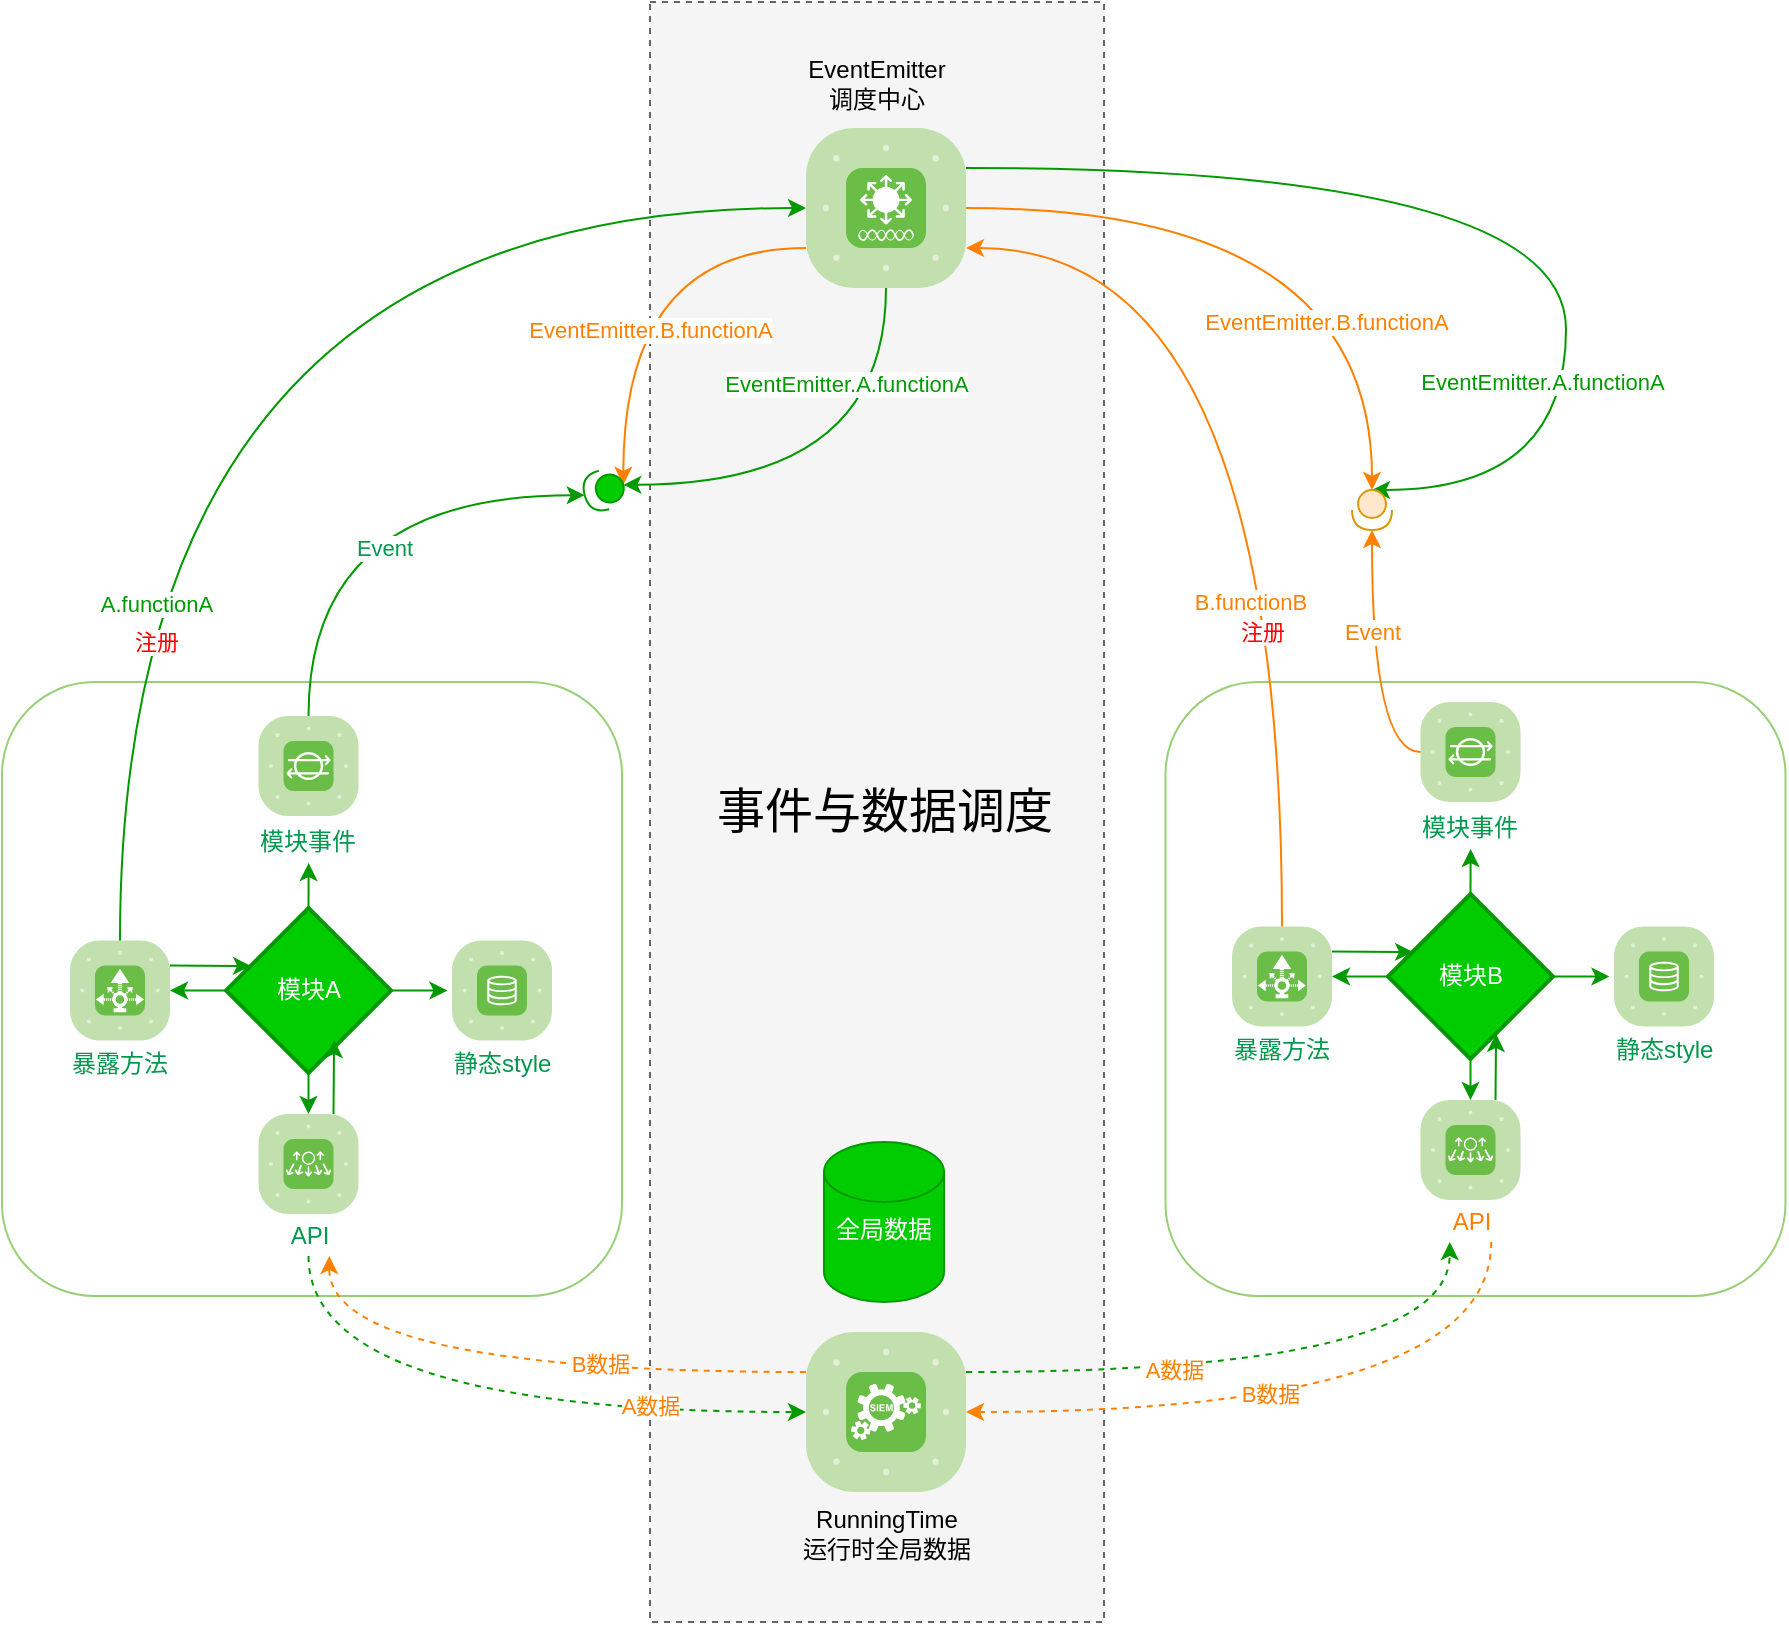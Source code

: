 <mxfile version="15.2.7" type="device"><diagram id="xFpulZ63AXCAVQLSUpjq" name="Page-1"><mxGraphModel dx="1870" dy="1280" grid="1" gridSize="10" guides="1" tooltips="1" connect="1" arrows="1" fold="1" page="1" pageScale="1" pageWidth="827" pageHeight="1169" math="0" shadow="0"><root><mxCell id="0"/><mxCell id="1" parent="0"/><mxCell id="CxOz0uFsWEBDVMfer28Z-1" value="" style="rounded=0;whiteSpace=wrap;html=1;shadow=0;sketch=0;pointerEvents=1;fontSize=24;fontColor=#333333;strokeColor=#666666;fillColor=#f5f5f5;align=center;verticalAlign=top;dashed=1;" vertex="1" parent="1"><mxGeometry x="401" y="130" width="227" height="810" as="geometry"/></mxCell><mxCell id="CxOz0uFsWEBDVMfer28Z-6" value="" style="verticalLabelPosition=bottom;sketch=0;html=1;fillColor=#6ABD46;strokeColor=#ffffff;verticalAlign=top;align=center;points=[[0.085,0.085,0],[0.915,0.085,0],[0.915,0.915,0],[0.085,0.915,0],[0.25,0,0],[0.5,0,0],[0.75,0,0],[1,0.25,0],[1,0.5,0],[1,0.75,0],[0.75,1,0],[0.5,1,0],[0.25,1,0],[0,0.75,0],[0,0.5,0],[0,0.25,0]];pointerEvents=1;shape=mxgraph.cisco_safe.compositeIcon;bgIcon=mxgraph.cisco_safe.architecture.generic_appliance;resIcon=mxgraph.cisco_safe.architecture.siem;" vertex="1" parent="1"><mxGeometry x="479" y="795" width="80" height="80" as="geometry"/></mxCell><mxCell id="CxOz0uFsWEBDVMfer28Z-7" value="RunningTime&lt;br&gt;运行时全局数据" style="text;html=1;strokeColor=none;fillColor=none;align=center;verticalAlign=middle;whiteSpace=wrap;rounded=0;" vertex="1" parent="1"><mxGeometry x="455.5" y="886" width="127" height="20" as="geometry"/></mxCell><mxCell id="CxOz0uFsWEBDVMfer28Z-8" style="edgeStyle=orthogonalEdgeStyle;curved=1;rounded=0;orthogonalLoop=1;jettySize=auto;html=1;exitX=0.5;exitY=1;exitDx=0;exitDy=0;exitPerimeter=0;entryX=0;entryY=0.5;entryDx=0;entryDy=0;entryPerimeter=0;fontSize=21;fontColor=#FF0000;strokeColor=#009900;" edge="1" parent="1" source="CxOz0uFsWEBDVMfer28Z-16" target="CxOz0uFsWEBDVMfer28Z-37"><mxGeometry relative="1" as="geometry"><Array as="points"><mxPoint x="519" y="371"/></Array></mxGeometry></mxCell><mxCell id="CxOz0uFsWEBDVMfer28Z-9" value="EventEmitter.A.functionA" style="edgeLabel;html=1;align=center;verticalAlign=middle;resizable=0;points=[];fontColor=#009900;" vertex="1" connectable="0" parent="CxOz0uFsWEBDVMfer28Z-8"><mxGeometry x="0.244" y="-10" relative="1" as="geometry"><mxPoint x="24" y="-41" as="offset"/></mxGeometry></mxCell><mxCell id="CxOz0uFsWEBDVMfer28Z-10" style="edgeStyle=orthogonalEdgeStyle;curved=1;rounded=0;orthogonalLoop=1;jettySize=auto;html=1;exitX=1;exitY=0.5;exitDx=0;exitDy=0;exitPerimeter=0;entryX=0;entryY=0.5;entryDx=0;entryDy=0;entryPerimeter=0;fontSize=21;fontColor=#FF0000;strokeColor=#FF8000;" edge="1" parent="1" source="CxOz0uFsWEBDVMfer28Z-16" target="CxOz0uFsWEBDVMfer28Z-59"><mxGeometry relative="1" as="geometry"/></mxCell><mxCell id="CxOz0uFsWEBDVMfer28Z-11" value="EventEmitter.B.functionA" style="edgeLabel;html=1;align=center;verticalAlign=middle;resizable=0;points=[];fontColor=#FF8000;" vertex="1" connectable="0" parent="CxOz0uFsWEBDVMfer28Z-10"><mxGeometry x="0.512" y="-23" relative="1" as="geometry"><mxPoint as="offset"/></mxGeometry></mxCell><mxCell id="CxOz0uFsWEBDVMfer28Z-12" style="edgeStyle=orthogonalEdgeStyle;curved=1;rounded=0;orthogonalLoop=1;jettySize=auto;html=1;exitX=0;exitY=0.75;exitDx=0;exitDy=0;exitPerimeter=0;entryX=0;entryY=0.5;entryDx=0;entryDy=0;entryPerimeter=0;fontSize=21;fontColor=#FF8000;strokeColor=#FF8000;" edge="1" parent="1" source="CxOz0uFsWEBDVMfer28Z-16" target="CxOz0uFsWEBDVMfer28Z-37"><mxGeometry relative="1" as="geometry"/></mxCell><mxCell id="CxOz0uFsWEBDVMfer28Z-13" value="EventEmitter.B.functionA" style="edgeLabel;html=1;align=center;verticalAlign=middle;resizable=0;points=[];fontColor=#FF8000;" vertex="1" connectable="0" parent="CxOz0uFsWEBDVMfer28Z-12"><mxGeometry x="0.262" y="13" relative="1" as="geometry"><mxPoint as="offset"/></mxGeometry></mxCell><mxCell id="CxOz0uFsWEBDVMfer28Z-14" style="edgeStyle=orthogonalEdgeStyle;curved=1;rounded=0;orthogonalLoop=1;jettySize=auto;html=1;exitX=1;exitY=0.25;exitDx=0;exitDy=0;exitPerimeter=0;entryX=0;entryY=0.5;entryDx=0;entryDy=0;entryPerimeter=0;fontSize=21;fontColor=#FF8000;strokeColor=#009900;" edge="1" parent="1" source="CxOz0uFsWEBDVMfer28Z-16" target="CxOz0uFsWEBDVMfer28Z-59"><mxGeometry relative="1" as="geometry"><Array as="points"><mxPoint x="859" y="213"/><mxPoint x="859" y="374"/></Array></mxGeometry></mxCell><mxCell id="CxOz0uFsWEBDVMfer28Z-15" value="&lt;span style=&quot;color: rgb(0 , 153 , 0)&quot;&gt;EventEmitter.A.functionA&lt;/span&gt;" style="edgeLabel;html=1;align=center;verticalAlign=middle;resizable=0;points=[];fontColor=#FF8000;" vertex="1" connectable="0" parent="CxOz0uFsWEBDVMfer28Z-14"><mxGeometry x="0.303" y="-6" relative="1" as="geometry"><mxPoint x="-6" y="43" as="offset"/></mxGeometry></mxCell><mxCell id="CxOz0uFsWEBDVMfer28Z-16" value="" style="verticalLabelPosition=bottom;sketch=0;html=1;fillColor=#6ABD46;strokeColor=#ffffff;verticalAlign=top;align=center;points=[[0.085,0.085,0],[0.915,0.085,0],[0.915,0.915,0],[0.085,0.915,0],[0.25,0,0],[0.5,0,0],[0.75,0,0],[1,0.25,0],[1,0.5,0],[1,0.75,0],[0.75,1,0],[0.5,1,0],[0.25,1,0],[0,0.75,0],[0,0.5,0],[0,0.25,0]];pointerEvents=1;shape=mxgraph.cisco_safe.compositeIcon;bgIcon=mxgraph.cisco_safe.architecture.generic_appliance;resIcon=mxgraph.cisco_safe.architecture.unified_access_switch;" vertex="1" parent="1"><mxGeometry x="479" y="193" width="80" height="80" as="geometry"/></mxCell><mxCell id="CxOz0uFsWEBDVMfer28Z-17" value="EventEmitter&lt;br&gt;调度中心" style="text;html=1;strokeColor=none;fillColor=none;align=center;verticalAlign=middle;whiteSpace=wrap;rounded=0;" vertex="1" parent="1"><mxGeometry x="451" y="161" width="127" height="20" as="geometry"/></mxCell><mxCell id="CxOz0uFsWEBDVMfer28Z-18" value="" style="group" vertex="1" connectable="0" parent="1"><mxGeometry x="138" y="487" width="278.25" height="290" as="geometry"/></mxCell><mxCell id="CxOz0uFsWEBDVMfer28Z-73" value="" style="rounded=1;whiteSpace=wrap;html=1;fontColor=#FF0000;strokeColor=#97D077;" vertex="1" parent="CxOz0uFsWEBDVMfer28Z-18"><mxGeometry x="-61" y="-17" width="310" height="307" as="geometry"/></mxCell><mxCell id="CxOz0uFsWEBDVMfer28Z-19" value="API" style="text;html=1;strokeColor=none;fillColor=none;align=center;verticalAlign=middle;whiteSpace=wrap;rounded=0;fontColor=#00994D;" vertex="1" parent="CxOz0uFsWEBDVMfer28Z-18"><mxGeometry x="71.5" y="249" width="41.5" height="21" as="geometry"/></mxCell><mxCell id="CxOz0uFsWEBDVMfer28Z-20" style="edgeStyle=orthogonalEdgeStyle;curved=1;rounded=0;orthogonalLoop=1;jettySize=auto;html=1;exitX=1;exitY=0.5;exitDx=0;exitDy=0;fontSize=21;fontColor=#00994D;strokeColor=#009900;" edge="1" parent="CxOz0uFsWEBDVMfer28Z-18" source="CxOz0uFsWEBDVMfer28Z-21"><mxGeometry x="-28" as="geometry"><mxPoint x="161.667" y="137.667" as="targetPoint"/></mxGeometry></mxCell><mxCell id="CxOz0uFsWEBDVMfer28Z-21" value="模块A" style="rhombus;whiteSpace=wrap;html=1;shadow=0;fillColor=#00CC00;strokeWidth=2;strokeColor=#009900;fontColor=#FFFFFF;" vertex="1" parent="CxOz0uFsWEBDVMfer28Z-18"><mxGeometry x="51" y="96" width="82.5" height="82.5" as="geometry"/></mxCell><mxCell id="CxOz0uFsWEBDVMfer28Z-22" value="暴露方法" style="text;html=1;strokeColor=none;fillColor=none;align=left;verticalAlign=middle;whiteSpace=wrap;rounded=0;fontColor=#00994D;" vertex="1" parent="CxOz0uFsWEBDVMfer28Z-18"><mxGeometry x="-28" y="163.5" width="54.5" height="21" as="geometry"/></mxCell><mxCell id="CxOz0uFsWEBDVMfer28Z-23" value="" style="verticalLabelPosition=bottom;sketch=0;html=1;fillColor=#6ABD46;strokeColor=#ffffff;verticalAlign=top;align=center;points=[[0.085,0.085,0],[0.915,0.085,0],[0.915,0.915,0],[0.085,0.915,0],[0.25,0,0],[0.5,0,0],[0.75,0,0],[1,0.25,0],[1,0.5,0],[1,0.75,0],[0.75,1,0],[0.5,1,0],[0.25,1,0],[0,0.75,0],[0,0.5,0],[0,0.25,0]];pointerEvents=1;shape=mxgraph.cisco_safe.compositeIcon;bgIcon=mxgraph.cisco_safe.architecture.generic_appliance;resIcon=mxgraph.cisco_safe.architecture.storage;fontColor=#00994D;" vertex="1" parent="CxOz0uFsWEBDVMfer28Z-18"><mxGeometry x="164" y="112.25" width="50" height="50" as="geometry"/></mxCell><mxCell id="CxOz0uFsWEBDVMfer28Z-24" value="" style="verticalLabelPosition=bottom;sketch=0;html=1;fillColor=#6ABD46;strokeColor=#ffffff;verticalAlign=top;align=center;points=[[0.085,0.085,0],[0.915,0.085,0],[0.915,0.915,0],[0.085,0.915,0],[0.25,0,0],[0.5,0,0],[0.75,0,0],[1,0.25,0],[1,0.5,0],[1,0.75,0],[0.75,1,0],[0.5,1,0],[0.25,1,0],[0,0.75,0],[0,0.5,0],[0,0.25,0]];pointerEvents=1;shape=mxgraph.cisco_safe.compositeIcon;bgIcon=mxgraph.cisco_safe.architecture.generic_appliance;resIcon=mxgraph.cisco_safe.architecture.intrusion_detection;shadow=0;fontColor=#00994D;" vertex="1" parent="CxOz0uFsWEBDVMfer28Z-18"><mxGeometry x="67.25" width="50" height="50" as="geometry"/></mxCell><mxCell id="CxOz0uFsWEBDVMfer28Z-25" value="模块事件" style="text;html=1;strokeColor=none;fillColor=none;align=left;verticalAlign=middle;whiteSpace=wrap;rounded=0;fontColor=#00994D;" vertex="1" parent="CxOz0uFsWEBDVMfer28Z-18"><mxGeometry x="66" y="52.5" width="52.62" height="21" as="geometry"/></mxCell><mxCell id="CxOz0uFsWEBDVMfer28Z-26" style="edgeStyle=orthogonalEdgeStyle;curved=1;rounded=0;orthogonalLoop=1;jettySize=auto;html=1;exitX=0.5;exitY=0;exitDx=0;exitDy=0;entryX=0.5;entryY=1;entryDx=0;entryDy=0;fontSize=21;fontColor=#00994D;strokeColor=#009900;" edge="1" parent="CxOz0uFsWEBDVMfer28Z-18" source="CxOz0uFsWEBDVMfer28Z-21" target="CxOz0uFsWEBDVMfer28Z-25"><mxGeometry x="-28" as="geometry"/></mxCell><mxCell id="CxOz0uFsWEBDVMfer28Z-27" style="edgeStyle=orthogonalEdgeStyle;curved=1;rounded=0;orthogonalLoop=1;jettySize=auto;html=1;exitX=1;exitY=0.25;exitDx=0;exitDy=0;exitPerimeter=0;entryX=0.152;entryY=0.352;entryDx=0;entryDy=0;entryPerimeter=0;fontSize=21;fontColor=#FF0000;strokeColor=#009900;" edge="1" parent="CxOz0uFsWEBDVMfer28Z-18" source="CxOz0uFsWEBDVMfer28Z-28" target="CxOz0uFsWEBDVMfer28Z-21"><mxGeometry relative="1" as="geometry"/></mxCell><mxCell id="CxOz0uFsWEBDVMfer28Z-28" value="" style="verticalLabelPosition=bottom;sketch=0;html=1;fillColor=#6ABD46;strokeColor=#ffffff;verticalAlign=top;align=center;points=[[0.085,0.085,0],[0.915,0.085,0],[0.915,0.915,0],[0.085,0.915,0],[0.25,0,0],[0.5,0,0],[0.75,0,0],[1,0.25,0],[1,0.5,0],[1,0.75,0],[0.75,1,0],[0.5,1,0],[0.25,1,0],[0,0.75,0],[0,0.5,0],[0,0.25,0]];pointerEvents=1;shape=mxgraph.cisco_safe.compositeIcon;bgIcon=mxgraph.cisco_safe.architecture.generic_appliance;resIcon=mxgraph.cisco_safe.architecture.udp_director;shadow=0;fontSize=21;fontColor=#00994D;" vertex="1" parent="CxOz0uFsWEBDVMfer28Z-18"><mxGeometry x="-27" y="112.25" width="50" height="50" as="geometry"/></mxCell><mxCell id="CxOz0uFsWEBDVMfer28Z-29" style="edgeStyle=orthogonalEdgeStyle;curved=1;rounded=0;orthogonalLoop=1;jettySize=auto;html=1;exitX=0;exitY=0.5;exitDx=0;exitDy=0;entryX=1;entryY=0.5;entryDx=0;entryDy=0;entryPerimeter=0;fontSize=21;fontColor=#00994D;strokeColor=#009900;" edge="1" parent="CxOz0uFsWEBDVMfer28Z-18" source="CxOz0uFsWEBDVMfer28Z-21" target="CxOz0uFsWEBDVMfer28Z-28"><mxGeometry x="-28" as="geometry"/></mxCell><mxCell id="CxOz0uFsWEBDVMfer28Z-30" value="静态style" style="text;html=1;strokeColor=none;fillColor=none;align=left;verticalAlign=middle;whiteSpace=wrap;rounded=0;fontColor=#00994D;" vertex="1" parent="CxOz0uFsWEBDVMfer28Z-18"><mxGeometry x="163" y="163.5" width="54.5" height="21" as="geometry"/></mxCell><mxCell id="CxOz0uFsWEBDVMfer28Z-31" style="edgeStyle=orthogonalEdgeStyle;curved=1;rounded=0;orthogonalLoop=1;jettySize=auto;html=1;exitX=0.75;exitY=0;exitDx=0;exitDy=0;exitPerimeter=0;entryX=0.655;entryY=0.8;entryDx=0;entryDy=0;entryPerimeter=0;fontSize=21;fontColor=#FF8000;strokeColor=#009900;" edge="1" parent="CxOz0uFsWEBDVMfer28Z-18" source="CxOz0uFsWEBDVMfer28Z-32" target="CxOz0uFsWEBDVMfer28Z-21"><mxGeometry relative="1" as="geometry"/></mxCell><mxCell id="CxOz0uFsWEBDVMfer28Z-32" value="" style="verticalLabelPosition=bottom;sketch=0;html=1;fillColor=#6ABD46;strokeColor=#ffffff;verticalAlign=top;align=center;points=[[0.085,0.085,0],[0.915,0.085,0],[0.915,0.915,0],[0.085,0.915,0],[0.25,0,0],[0.5,0,0],[0.75,0,0],[1,0.25,0],[1,0.5,0],[1,0.75,0],[0.75,1,0],[0.5,1,0],[0.25,1,0],[0,0.75,0],[0,0.5,0],[0,0.25,0]];pointerEvents=1;shape=mxgraph.cisco_safe.compositeIcon;bgIcon=mxgraph.cisco_safe.architecture.generic_appliance;resIcon=mxgraph.cisco_safe.architecture.nexus_1kv;shadow=0;fontColor=#00994D;" vertex="1" parent="CxOz0uFsWEBDVMfer28Z-18"><mxGeometry x="67.25" y="199" width="50" height="50" as="geometry"/></mxCell><mxCell id="CxOz0uFsWEBDVMfer28Z-33" style="edgeStyle=orthogonalEdgeStyle;curved=1;rounded=0;orthogonalLoop=1;jettySize=auto;html=1;exitX=0.5;exitY=1;exitDx=0;exitDy=0;entryX=0.5;entryY=0;entryDx=0;entryDy=0;entryPerimeter=0;fontSize=21;fontColor=#00994D;strokeColor=#009900;" edge="1" parent="CxOz0uFsWEBDVMfer28Z-18" source="CxOz0uFsWEBDVMfer28Z-21" target="CxOz0uFsWEBDVMfer28Z-32"><mxGeometry x="-28" as="geometry"/></mxCell><mxCell id="CxOz0uFsWEBDVMfer28Z-37" value="" style="shape=providedRequiredInterface;html=1;verticalLabelPosition=bottom;shadow=0;sketch=0;pointerEvents=1;fontColor=#FF0000;strokeColor=#009900;fillColor=#00CC00;align=center;verticalAlign=top;rotation=-195;" vertex="1" parent="1"><mxGeometry x="368" y="364" width="20" height="20" as="geometry"/></mxCell><mxCell id="CxOz0uFsWEBDVMfer28Z-38" style="edgeStyle=orthogonalEdgeStyle;curved=1;rounded=0;orthogonalLoop=1;jettySize=auto;html=1;exitX=0.5;exitY=0;exitDx=0;exitDy=0;exitPerimeter=0;entryX=1;entryY=0.5;entryDx=0;entryDy=0;entryPerimeter=0;fontSize=21;fontColor=#FF0000;strokeColor=#009900;" edge="1" parent="1" source="CxOz0uFsWEBDVMfer28Z-24" target="CxOz0uFsWEBDVMfer28Z-37"><mxGeometry relative="1" as="geometry"><Array as="points"><mxPoint x="230" y="377"/></Array></mxGeometry></mxCell><mxCell id="CxOz0uFsWEBDVMfer28Z-39" value="Event" style="edgeLabel;html=1;align=center;verticalAlign=middle;resizable=0;points=[];fontColor=#00994D;" vertex="1" connectable="0" parent="CxOz0uFsWEBDVMfer28Z-38"><mxGeometry x="-0.463" y="-10" relative="1" as="geometry"><mxPoint x="27" y="-18" as="offset"/></mxGeometry></mxCell><mxCell id="CxOz0uFsWEBDVMfer28Z-40" value="" style="group" vertex="1" connectable="0" parent="1"><mxGeometry x="691" y="480" width="277.75" height="297" as="geometry"/></mxCell><mxCell id="CxOz0uFsWEBDVMfer28Z-74" value="" style="rounded=1;whiteSpace=wrap;html=1;fontColor=#FF0000;strokeColor=#97D077;" vertex="1" parent="CxOz0uFsWEBDVMfer28Z-40"><mxGeometry x="-32.25" y="-10" width="310" height="307" as="geometry"/></mxCell><mxCell id="CxOz0uFsWEBDVMfer28Z-41" value="API" style="text;html=1;strokeColor=none;fillColor=none;align=center;verticalAlign=middle;whiteSpace=wrap;rounded=0;fontColor=#FF8000;" vertex="1" parent="CxOz0uFsWEBDVMfer28Z-40"><mxGeometry x="99.5" y="249" width="41.5" height="21" as="geometry"/></mxCell><mxCell id="CxOz0uFsWEBDVMfer28Z-42" style="edgeStyle=orthogonalEdgeStyle;curved=1;rounded=0;orthogonalLoop=1;jettySize=auto;html=1;exitX=1;exitY=0.5;exitDx=0;exitDy=0;fontSize=21;fontColor=#00994D;strokeColor=#009900;" edge="1" parent="CxOz0uFsWEBDVMfer28Z-40" source="CxOz0uFsWEBDVMfer28Z-43"><mxGeometry as="geometry"><mxPoint x="189.667" y="137.667" as="targetPoint"/></mxGeometry></mxCell><mxCell id="CxOz0uFsWEBDVMfer28Z-43" value="模块B" style="rhombus;whiteSpace=wrap;html=1;shadow=0;fillColor=#00CC00;strokeWidth=2;strokeColor=#009900;fontColor=#FFFFFF;" vertex="1" parent="CxOz0uFsWEBDVMfer28Z-40"><mxGeometry x="79" y="96" width="82.5" height="82.5" as="geometry"/></mxCell><mxCell id="CxOz0uFsWEBDVMfer28Z-44" value="暴露方法" style="text;html=1;strokeColor=none;fillColor=none;align=left;verticalAlign=middle;whiteSpace=wrap;rounded=0;fontColor=#00994D;" vertex="1" parent="CxOz0uFsWEBDVMfer28Z-40"><mxGeometry y="163.5" width="54.5" height="21" as="geometry"/></mxCell><mxCell id="CxOz0uFsWEBDVMfer28Z-45" value="" style="verticalLabelPosition=bottom;sketch=0;html=1;fillColor=#6ABD46;strokeColor=#ffffff;verticalAlign=top;align=center;points=[[0.085,0.085,0],[0.915,0.085,0],[0.915,0.915,0],[0.085,0.915,0],[0.25,0,0],[0.5,0,0],[0.75,0,0],[1,0.25,0],[1,0.5,0],[1,0.75,0],[0.75,1,0],[0.5,1,0],[0.25,1,0],[0,0.75,0],[0,0.5,0],[0,0.25,0]];pointerEvents=1;shape=mxgraph.cisco_safe.compositeIcon;bgIcon=mxgraph.cisco_safe.architecture.generic_appliance;resIcon=mxgraph.cisco_safe.architecture.storage;fontColor=#00994D;" vertex="1" parent="CxOz0uFsWEBDVMfer28Z-40"><mxGeometry x="192" y="112.25" width="50" height="50" as="geometry"/></mxCell><mxCell id="CxOz0uFsWEBDVMfer28Z-46" value="" style="verticalLabelPosition=bottom;sketch=0;html=1;fillColor=#6ABD46;strokeColor=#ffffff;verticalAlign=top;align=center;points=[[0.085,0.085,0],[0.915,0.085,0],[0.915,0.915,0],[0.085,0.915,0],[0.25,0,0],[0.5,0,0],[0.75,0,0],[1,0.25,0],[1,0.5,0],[1,0.75,0],[0.75,1,0],[0.5,1,0],[0.25,1,0],[0,0.75,0],[0,0.5,0],[0,0.25,0]];pointerEvents=1;shape=mxgraph.cisco_safe.compositeIcon;bgIcon=mxgraph.cisco_safe.architecture.generic_appliance;resIcon=mxgraph.cisco_safe.architecture.intrusion_detection;shadow=0;fontColor=#00994D;" vertex="1" parent="CxOz0uFsWEBDVMfer28Z-40"><mxGeometry x="95.25" width="50" height="50" as="geometry"/></mxCell><mxCell id="CxOz0uFsWEBDVMfer28Z-47" value="模块事件" style="text;html=1;strokeColor=none;fillColor=none;align=left;verticalAlign=middle;whiteSpace=wrap;rounded=0;fontColor=#00994D;" vertex="1" parent="CxOz0uFsWEBDVMfer28Z-40"><mxGeometry x="94" y="52.5" width="52.62" height="21" as="geometry"/></mxCell><mxCell id="CxOz0uFsWEBDVMfer28Z-48" style="edgeStyle=orthogonalEdgeStyle;curved=1;rounded=0;orthogonalLoop=1;jettySize=auto;html=1;exitX=0.5;exitY=0;exitDx=0;exitDy=0;entryX=0.5;entryY=1;entryDx=0;entryDy=0;fontSize=21;fontColor=#00994D;strokeColor=#009900;" edge="1" parent="CxOz0uFsWEBDVMfer28Z-40" source="CxOz0uFsWEBDVMfer28Z-43" target="CxOz0uFsWEBDVMfer28Z-47"><mxGeometry as="geometry"/></mxCell><mxCell id="CxOz0uFsWEBDVMfer28Z-49" style="edgeStyle=orthogonalEdgeStyle;curved=1;rounded=0;orthogonalLoop=1;jettySize=auto;html=1;exitX=1;exitY=0.25;exitDx=0;exitDy=0;exitPerimeter=0;entryX=0.152;entryY=0.352;entryDx=0;entryDy=0;entryPerimeter=0;fontSize=21;fontColor=#FF0000;strokeColor=#009900;" edge="1" parent="CxOz0uFsWEBDVMfer28Z-40" source="CxOz0uFsWEBDVMfer28Z-50" target="CxOz0uFsWEBDVMfer28Z-43"><mxGeometry relative="1" as="geometry"/></mxCell><mxCell id="CxOz0uFsWEBDVMfer28Z-50" value="" style="verticalLabelPosition=bottom;sketch=0;html=1;fillColor=#6ABD46;strokeColor=#ffffff;verticalAlign=top;align=center;points=[[0.085,0.085,0],[0.915,0.085,0],[0.915,0.915,0],[0.085,0.915,0],[0.25,0,0],[0.5,0,0],[0.75,0,0],[1,0.25,0],[1,0.5,0],[1,0.75,0],[0.75,1,0],[0.5,1,0],[0.25,1,0],[0,0.75,0],[0,0.5,0],[0,0.25,0]];pointerEvents=1;shape=mxgraph.cisco_safe.compositeIcon;bgIcon=mxgraph.cisco_safe.architecture.generic_appliance;resIcon=mxgraph.cisco_safe.architecture.udp_director;shadow=0;fontSize=21;fontColor=#00994D;" vertex="1" parent="CxOz0uFsWEBDVMfer28Z-40"><mxGeometry x="1" y="112.25" width="50" height="50" as="geometry"/></mxCell><mxCell id="CxOz0uFsWEBDVMfer28Z-51" style="edgeStyle=orthogonalEdgeStyle;curved=1;rounded=0;orthogonalLoop=1;jettySize=auto;html=1;exitX=0;exitY=0.5;exitDx=0;exitDy=0;entryX=1;entryY=0.5;entryDx=0;entryDy=0;entryPerimeter=0;fontSize=21;fontColor=#00994D;strokeColor=#009900;" edge="1" parent="CxOz0uFsWEBDVMfer28Z-40" source="CxOz0uFsWEBDVMfer28Z-43" target="CxOz0uFsWEBDVMfer28Z-50"><mxGeometry as="geometry"/></mxCell><mxCell id="CxOz0uFsWEBDVMfer28Z-52" value="静态style" style="text;html=1;strokeColor=none;fillColor=none;align=left;verticalAlign=middle;whiteSpace=wrap;rounded=0;fontColor=#00994D;" vertex="1" parent="CxOz0uFsWEBDVMfer28Z-40"><mxGeometry x="191" y="163.5" width="54.5" height="21" as="geometry"/></mxCell><mxCell id="CxOz0uFsWEBDVMfer28Z-53" style="edgeStyle=orthogonalEdgeStyle;curved=1;rounded=0;orthogonalLoop=1;jettySize=auto;html=1;exitX=0.75;exitY=0;exitDx=0;exitDy=0;exitPerimeter=0;entryX=0.655;entryY=0.848;entryDx=0;entryDy=0;entryPerimeter=0;fontSize=21;fontColor=#FF8000;strokeColor=#009900;" edge="1" parent="CxOz0uFsWEBDVMfer28Z-40" source="CxOz0uFsWEBDVMfer28Z-54" target="CxOz0uFsWEBDVMfer28Z-43"><mxGeometry relative="1" as="geometry"/></mxCell><mxCell id="CxOz0uFsWEBDVMfer28Z-54" value="" style="verticalLabelPosition=bottom;sketch=0;html=1;fillColor=#6ABD46;strokeColor=#ffffff;verticalAlign=top;align=center;points=[[0.085,0.085,0],[0.915,0.085,0],[0.915,0.915,0],[0.085,0.915,0],[0.25,0,0],[0.5,0,0],[0.75,0,0],[1,0.25,0],[1,0.5,0],[1,0.75,0],[0.75,1,0],[0.5,1,0],[0.25,1,0],[0,0.75,0],[0,0.5,0],[0,0.25,0]];pointerEvents=1;shape=mxgraph.cisco_safe.compositeIcon;bgIcon=mxgraph.cisco_safe.architecture.generic_appliance;resIcon=mxgraph.cisco_safe.architecture.nexus_1kv;shadow=0;fontColor=#00994D;" vertex="1" parent="CxOz0uFsWEBDVMfer28Z-40"><mxGeometry x="95.25" y="199" width="50" height="50" as="geometry"/></mxCell><mxCell id="CxOz0uFsWEBDVMfer28Z-55" style="edgeStyle=orthogonalEdgeStyle;curved=1;rounded=0;orthogonalLoop=1;jettySize=auto;html=1;exitX=0.5;exitY=1;exitDx=0;exitDy=0;entryX=0.5;entryY=0;entryDx=0;entryDy=0;entryPerimeter=0;fontSize=21;fontColor=#00994D;strokeColor=#009900;" edge="1" parent="CxOz0uFsWEBDVMfer28Z-40" source="CxOz0uFsWEBDVMfer28Z-43" target="CxOz0uFsWEBDVMfer28Z-54"><mxGeometry as="geometry"/></mxCell><mxCell id="CxOz0uFsWEBDVMfer28Z-56" style="edgeStyle=orthogonalEdgeStyle;curved=1;rounded=0;orthogonalLoop=1;jettySize=auto;html=1;exitX=0.5;exitY=0;exitDx=0;exitDy=0;exitPerimeter=0;entryX=1;entryY=0.75;entryDx=0;entryDy=0;entryPerimeter=0;fontSize=21;fontColor=#FF0000;strokeColor=#FF8000;" edge="1" parent="1" source="CxOz0uFsWEBDVMfer28Z-50" target="CxOz0uFsWEBDVMfer28Z-16"><mxGeometry relative="1" as="geometry"/></mxCell><mxCell id="CxOz0uFsWEBDVMfer28Z-57" value="B.functionB" style="edgeLabel;html=1;align=center;verticalAlign=middle;resizable=0;points=[];fontColor=#FF8000;" vertex="1" connectable="0" parent="CxOz0uFsWEBDVMfer28Z-56"><mxGeometry x="-0.403" y="1" relative="1" as="geometry"><mxPoint x="-15" y="-14" as="offset"/></mxGeometry></mxCell><mxCell id="CxOz0uFsWEBDVMfer28Z-58" value="注册" style="edgeLabel;html=1;align=center;verticalAlign=middle;resizable=0;points=[];fontColor=#FF0000;" vertex="1" connectable="0" parent="CxOz0uFsWEBDVMfer28Z-56"><mxGeometry x="-0.523" relative="1" as="geometry"><mxPoint x="-10" y="-29" as="offset"/></mxGeometry></mxCell><mxCell id="CxOz0uFsWEBDVMfer28Z-59" value="" style="shape=providedRequiredInterface;html=1;verticalLabelPosition=bottom;shadow=0;sketch=0;pointerEvents=1;strokeColor=#d79b00;fillColor=#ffe6cc;align=center;verticalAlign=top;rotation=90;" vertex="1" parent="1"><mxGeometry x="752" y="374" width="20" height="20" as="geometry"/></mxCell><mxCell id="CxOz0uFsWEBDVMfer28Z-60" style="edgeStyle=orthogonalEdgeStyle;curved=1;rounded=0;orthogonalLoop=1;jettySize=auto;html=1;exitX=0;exitY=0.5;exitDx=0;exitDy=0;exitPerimeter=0;entryX=1;entryY=0.5;entryDx=0;entryDy=0;entryPerimeter=0;fontSize=21;fontColor=#FF0000;strokeColor=#FF8000;" edge="1" parent="1" source="CxOz0uFsWEBDVMfer28Z-46" target="CxOz0uFsWEBDVMfer28Z-59"><mxGeometry relative="1" as="geometry"/></mxCell><mxCell id="CxOz0uFsWEBDVMfer28Z-61" value="Event" style="edgeLabel;html=1;align=center;verticalAlign=middle;resizable=0;points=[];fontColor=#FF8000;" vertex="1" connectable="0" parent="CxOz0uFsWEBDVMfer28Z-60"><mxGeometry x="-0.257" y="-7" relative="1" as="geometry"><mxPoint x="-7" y="-35" as="offset"/></mxGeometry></mxCell><mxCell id="CxOz0uFsWEBDVMfer28Z-62" style="edgeStyle=orthogonalEdgeStyle;curved=1;rounded=0;orthogonalLoop=1;jettySize=auto;html=1;exitX=0.5;exitY=1;exitDx=0;exitDy=0;entryX=0;entryY=0.5;entryDx=0;entryDy=0;entryPerimeter=0;fontSize=21;fontColor=#FF8000;strokeColor=#009900;dashed=1;" edge="1" parent="1" source="CxOz0uFsWEBDVMfer28Z-19" target="CxOz0uFsWEBDVMfer28Z-6"><mxGeometry relative="1" as="geometry"/></mxCell><mxCell id="CxOz0uFsWEBDVMfer28Z-63" value="A数据" style="edgeLabel;html=1;align=center;verticalAlign=middle;resizable=0;points=[];fontColor=#FF8000;" vertex="1" connectable="0" parent="CxOz0uFsWEBDVMfer28Z-62"><mxGeometry x="0.518" y="3" relative="1" as="geometry"><mxPoint as="offset"/></mxGeometry></mxCell><mxCell id="CxOz0uFsWEBDVMfer28Z-64" style="edgeStyle=orthogonalEdgeStyle;curved=1;rounded=0;orthogonalLoop=1;jettySize=auto;html=1;exitX=0.75;exitY=1;exitDx=0;exitDy=0;entryX=1;entryY=0.5;entryDx=0;entryDy=0;entryPerimeter=0;dashed=1;fontSize=21;fontColor=#FF8000;strokeColor=#FF8000;" edge="1" parent="1" source="CxOz0uFsWEBDVMfer28Z-41" target="CxOz0uFsWEBDVMfer28Z-6"><mxGeometry relative="1" as="geometry"/></mxCell><mxCell id="CxOz0uFsWEBDVMfer28Z-65" value="B数据" style="edgeLabel;html=1;align=center;verticalAlign=middle;resizable=0;points=[];fontColor=#FF8000;" vertex="1" connectable="0" parent="CxOz0uFsWEBDVMfer28Z-64"><mxGeometry x="0.125" y="-9" relative="1" as="geometry"><mxPoint as="offset"/></mxGeometry></mxCell><mxCell id="CxOz0uFsWEBDVMfer28Z-66" value="全局数据" style="shape=cylinder3;whiteSpace=wrap;html=1;boundedLbl=1;backgroundOutline=1;size=15;shadow=0;sketch=0;pointerEvents=1;fontColor=#FFFFFF;strokeColor=#009900;fillColor=#00CC00;align=center;verticalAlign=top;" vertex="1" parent="1"><mxGeometry x="488" y="700" width="60" height="80" as="geometry"/></mxCell><mxCell id="CxOz0uFsWEBDVMfer28Z-67" value="事件与数据调度" style="text;html=1;strokeColor=none;fillColor=none;align=center;verticalAlign=middle;whiteSpace=wrap;rounded=0;shadow=0;sketch=0;pointerEvents=1;fontColor=#000000;fontSize=24;" vertex="1" parent="1"><mxGeometry x="415.5" y="487" width="205" height="95" as="geometry"/></mxCell><mxCell id="CxOz0uFsWEBDVMfer28Z-70" style="edgeStyle=orthogonalEdgeStyle;curved=1;rounded=0;orthogonalLoop=1;jettySize=auto;html=1;exitX=0.5;exitY=0;exitDx=0;exitDy=0;exitPerimeter=0;entryX=0;entryY=0.5;entryDx=0;entryDy=0;entryPerimeter=0;strokeColor=#009900;" edge="1" parent="1" source="CxOz0uFsWEBDVMfer28Z-28" target="CxOz0uFsWEBDVMfer28Z-16"><mxGeometry relative="1" as="geometry"/></mxCell><mxCell id="CxOz0uFsWEBDVMfer28Z-71" value="A.functionA" style="edgeLabel;html=1;align=center;verticalAlign=middle;resizable=0;points=[];fontColor=#009900;" vertex="1" connectable="0" parent="CxOz0uFsWEBDVMfer28Z-70"><mxGeometry x="-0.599" y="-18" relative="1" as="geometry"><mxPoint y="-27" as="offset"/></mxGeometry></mxCell><mxCell id="CxOz0uFsWEBDVMfer28Z-72" value="注册" style="edgeLabel;html=1;align=center;verticalAlign=middle;resizable=0;points=[];fontColor=#FF0000;" vertex="1" connectable="0" parent="CxOz0uFsWEBDVMfer28Z-70"><mxGeometry x="-0.579" y="-18" relative="1" as="geometry"><mxPoint as="offset"/></mxGeometry></mxCell><mxCell id="CxOz0uFsWEBDVMfer28Z-2" style="edgeStyle=orthogonalEdgeStyle;curved=1;rounded=0;orthogonalLoop=1;jettySize=auto;html=1;exitX=0;exitY=0.25;exitDx=0;exitDy=0;exitPerimeter=0;entryX=0.75;entryY=1;entryDx=0;entryDy=0;dashed=1;fontSize=21;fontColor=#FF8000;strokeColor=#FF8000;" edge="1" parent="1" source="CxOz0uFsWEBDVMfer28Z-6" target="CxOz0uFsWEBDVMfer28Z-19"><mxGeometry relative="1" as="geometry"/></mxCell><mxCell id="CxOz0uFsWEBDVMfer28Z-3" value="B数据" style="edgeLabel;html=1;align=center;verticalAlign=middle;resizable=0;points=[];fontColor=#FF8000;" vertex="1" connectable="0" parent="CxOz0uFsWEBDVMfer28Z-2"><mxGeometry x="-0.3" y="-4" relative="1" as="geometry"><mxPoint as="offset"/></mxGeometry></mxCell><mxCell id="CxOz0uFsWEBDVMfer28Z-4" style="edgeStyle=orthogonalEdgeStyle;curved=1;rounded=0;orthogonalLoop=1;jettySize=auto;html=1;exitX=1;exitY=0.25;exitDx=0;exitDy=0;exitPerimeter=0;entryX=0.25;entryY=1;entryDx=0;entryDy=0;dashed=1;fontSize=21;fontColor=#FF8000;strokeColor=#009900;" edge="1" parent="1" source="CxOz0uFsWEBDVMfer28Z-6" target="CxOz0uFsWEBDVMfer28Z-41"><mxGeometry relative="1" as="geometry"/></mxCell><mxCell id="CxOz0uFsWEBDVMfer28Z-5" value="A数据" style="edgeLabel;html=1;align=center;verticalAlign=middle;resizable=0;points=[];fontColor=#FF8000;" vertex="1" connectable="0" parent="CxOz0uFsWEBDVMfer28Z-4"><mxGeometry x="-0.322" y="1" relative="1" as="geometry"><mxPoint as="offset"/></mxGeometry></mxCell></root></mxGraphModel></diagram></mxfile>